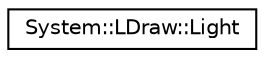 digraph G
{
  edge [fontname="Helvetica",fontsize="10",labelfontname="Helvetica",labelfontsize="10"];
  node [fontname="Helvetica",fontsize="10",shape=record];
  rankdir="LR";
  Node1 [label="System::LDraw::Light",height=0.2,width=0.4,color="black", fillcolor="white", style="filled",URL="$class_system_1_1_l_draw_1_1_light.html"];
}
